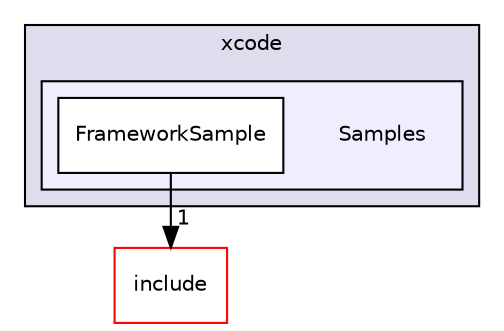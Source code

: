 digraph "/home/bhargavi/Documents/SDR/Copy_Exam_808X/vendor/googletest/googletest/xcode/Samples" {
  compound=true
  node [ fontsize="10", fontname="Helvetica"];
  edge [ labelfontsize="10", labelfontname="Helvetica"];
  subgraph clusterdir_0df39feb559d5bd45d09e06addecdfc8 {
    graph [ bgcolor="#ddddee", pencolor="black", label="xcode" fontname="Helvetica", fontsize="10", URL="dir_0df39feb559d5bd45d09e06addecdfc8.html"]
  subgraph clusterdir_dab6578960513a40fe694ea676f1c83b {
    graph [ bgcolor="#eeeeff", pencolor="black", label="" URL="dir_dab6578960513a40fe694ea676f1c83b.html"];
    dir_dab6578960513a40fe694ea676f1c83b [shape=plaintext label="Samples"];
    dir_5404cafff81e09c88c569ca23956d647 [shape=box label="FrameworkSample" color="black" fillcolor="white" style="filled" URL="dir_5404cafff81e09c88c569ca23956d647.html"];
  }
  }
  dir_08239901a57888b7f9794ed09caefaac [shape=box label="include" fillcolor="white" style="filled" color="red" URL="dir_08239901a57888b7f9794ed09caefaac.html"];
  dir_5404cafff81e09c88c569ca23956d647->dir_08239901a57888b7f9794ed09caefaac [headlabel="1", labeldistance=1.5 headhref="dir_000034_000025.html"];
}
